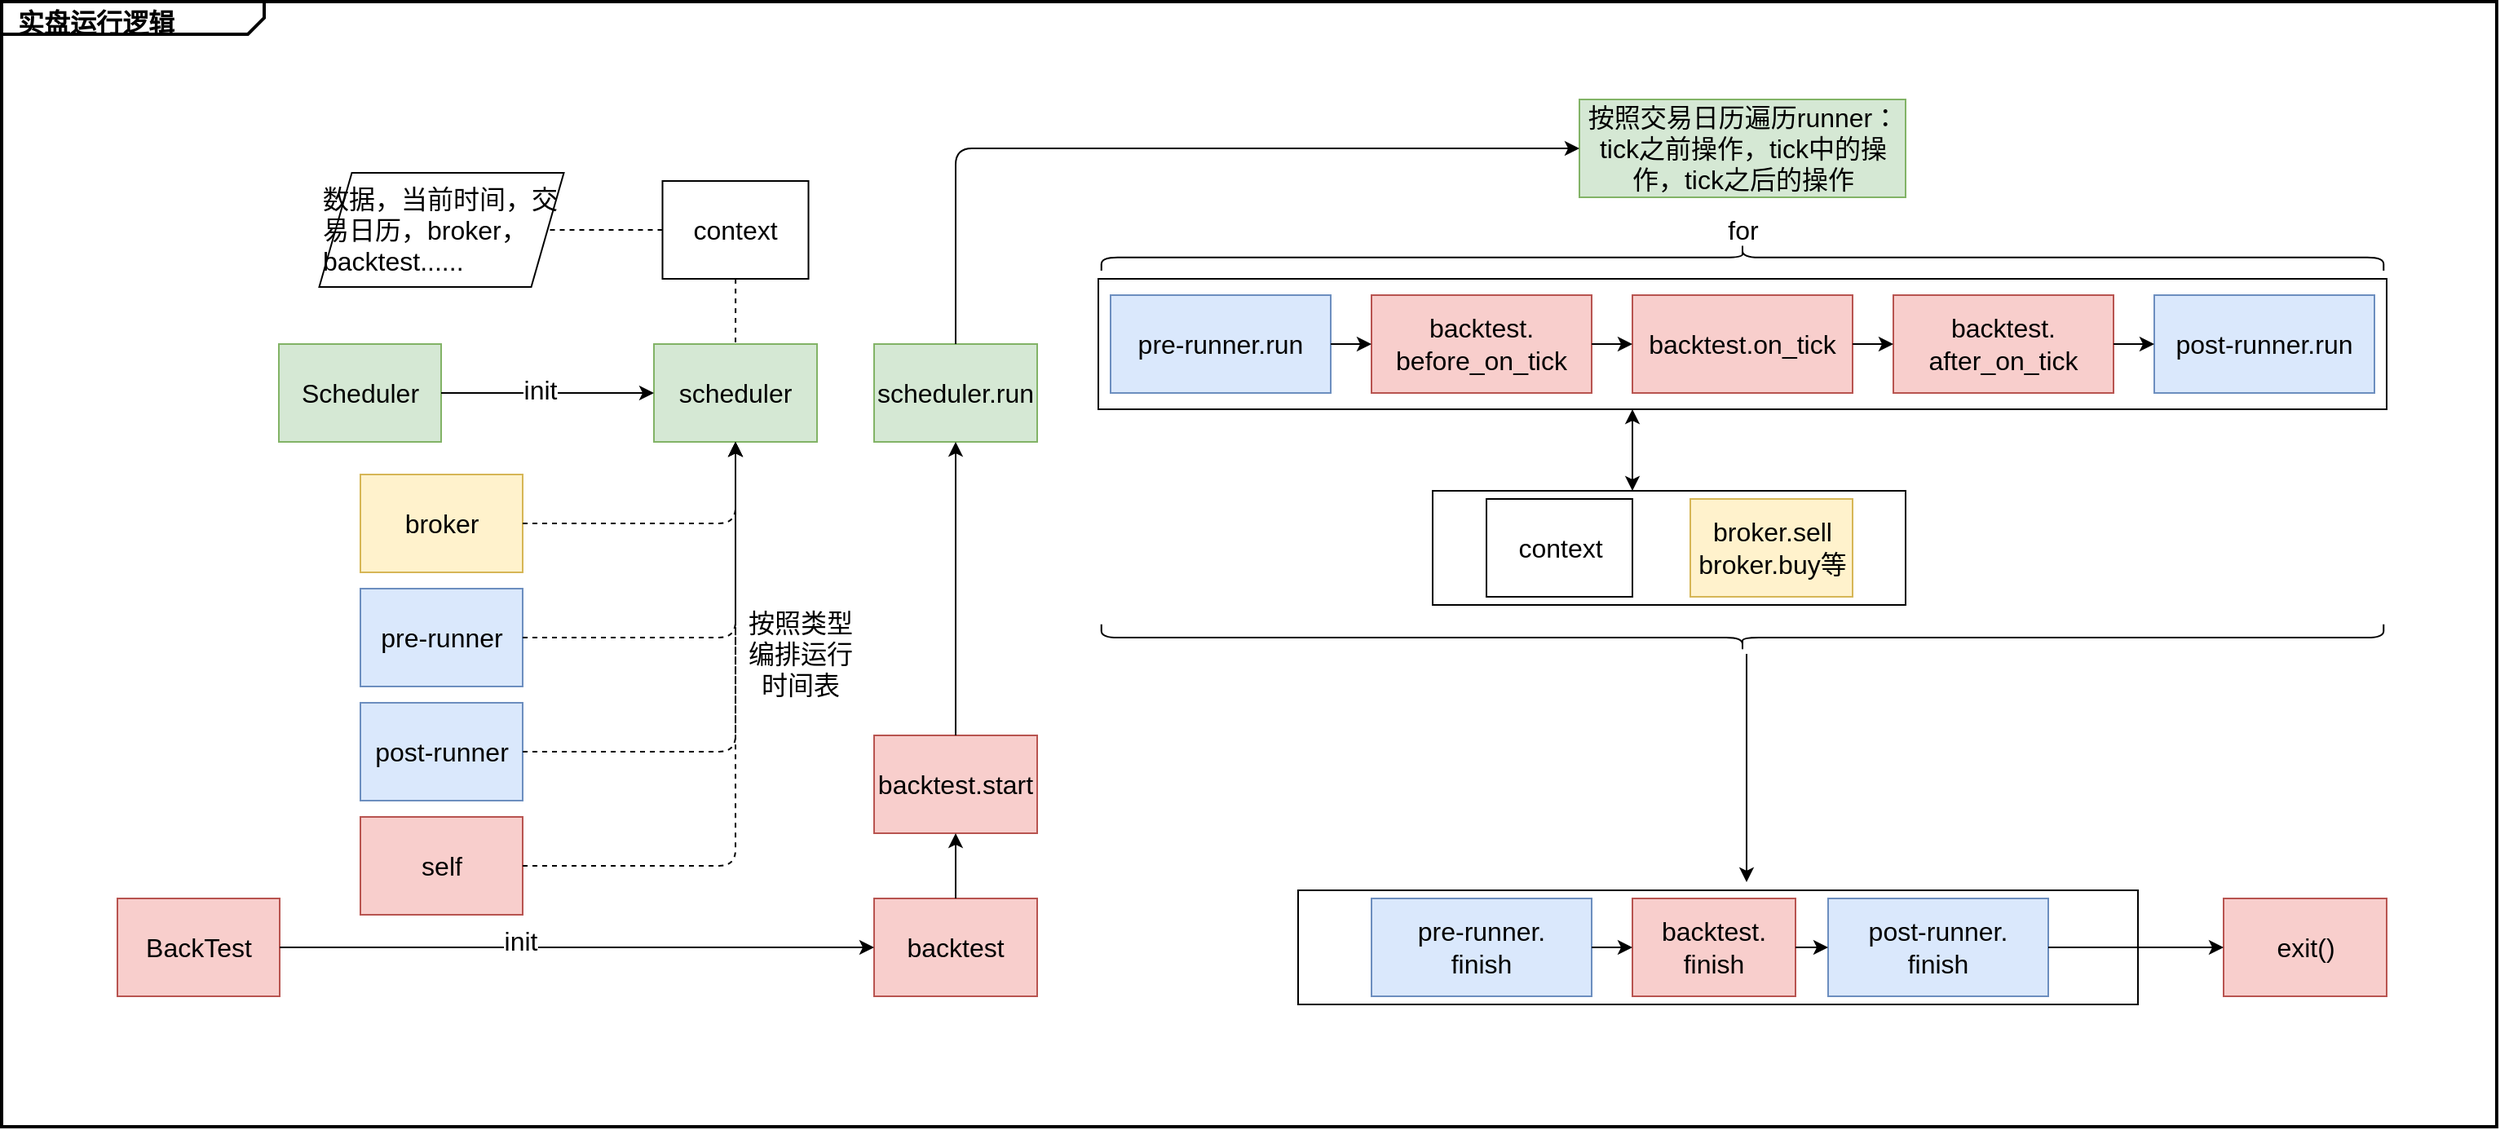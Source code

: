 <mxfile version="14.6.13" type="github">
  <diagram name="Page-1" id="929967ad-93f9-6ef4-fab6-5d389245f69c">
    <mxGraphModel dx="3179.5" dy="794" grid="1" gridSize="10" guides="1" tooltips="1" connect="1" arrows="1" fold="1" page="1" pageScale="1.5" pageWidth="1169" pageHeight="826" background="none" math="0" shadow="0">
      <root>
        <mxCell id="0" style=";html=1;" />
        <mxCell id="1" style=";html=1;" parent="0" />
        <mxCell id="DJqlXa8Qvgp3mCInFXNU-80" value="" style="rounded=0;whiteSpace=wrap;html=1;fontSize=16;align=left;" parent="1" vertex="1">
          <mxGeometry x="725" y="925" width="515" height="70" as="geometry" />
        </mxCell>
        <mxCell id="DJqlXa8Qvgp3mCInFXNU-73" value="" style="rounded=0;whiteSpace=wrap;html=1;fontSize=16;align=left;" parent="1" vertex="1">
          <mxGeometry x="807.5" y="680" width="290" height="70" as="geometry" />
        </mxCell>
        <mxCell id="DJqlXa8Qvgp3mCInFXNU-70" value="" style="rounded=0;whiteSpace=wrap;html=1;fontSize=16;align=left;" parent="1" vertex="1">
          <mxGeometry x="602.5" y="550" width="790" height="80" as="geometry" />
        </mxCell>
        <mxCell id="1672d66443f91eb5-1" value="&lt;p style=&quot;margin: 4px 0px 0px 10px ; text-align: left ; font-size: 16px&quot;&gt;&lt;b&gt;实盘运行逻辑&lt;/b&gt;&lt;/p&gt;" style="html=1;strokeWidth=2;shape=mxgraph.sysml.package;html=1;overflow=fill;whiteSpace=wrap;gradientColor=none;fontSize=16;align=center;labelX=161;shadow=0;sketch=0;fillColor=none;connectable=0;" parent="1" vertex="1">
          <mxGeometry x="-70" y="380" width="1530" height="690" as="geometry" />
        </mxCell>
        <mxCell id="1672d66443f91eb5-13" style="edgeStyle=orthogonalEdgeStyle;rounded=0;html=1;jettySize=auto;orthogonalLoop=1;endArrow=circlePlus;endFill=0;fontSize=16;" parent="1" edge="1">
          <mxGeometry relative="1" as="geometry">
            <Array as="points">
              <mxPoint x="477" y="485" />
              <mxPoint x="517" y="485" />
            </Array>
            <mxPoint x="517" y="445" as="targetPoint" />
          </mxGeometry>
        </mxCell>
        <mxCell id="1672d66443f91eb5-15" style="edgeStyle=orthogonalEdgeStyle;rounded=0;html=1;endArrow=circlePlus;endFill=0;jettySize=auto;orthogonalLoop=1;fontSize=16;" parent="1" edge="1">
          <mxGeometry relative="1" as="geometry">
            <Array as="points">
              <mxPoint x="717" y="485" />
              <mxPoint x="517" y="485" />
            </Array>
            <mxPoint x="517" y="445" as="targetPoint" />
          </mxGeometry>
        </mxCell>
        <mxCell id="1672d66443f91eb5-21" style="edgeStyle=none;rounded=0;html=1;dashed=1;endArrow=none;endFill=0;jettySize=auto;orthogonalLoop=1;fontSize=16;" parent="1" edge="1">
          <mxGeometry relative="1" as="geometry">
            <mxPoint x="1137.417" y="605" as="sourcePoint" />
          </mxGeometry>
        </mxCell>
        <mxCell id="1672d66443f91eb5-16" style="edgeStyle=orthogonalEdgeStyle;rounded=0;html=1;endArrow=circlePlus;endFill=0;jettySize=auto;orthogonalLoop=1;entryX=0.25;entryY=1;fontSize=16;" parent="1" edge="1">
          <mxGeometry relative="1" as="geometry">
            <Array as="points">
              <mxPoint x="627" y="635" />
              <mxPoint x="677" y="635" />
            </Array>
            <mxPoint x="677" y="605" as="targetPoint" />
          </mxGeometry>
        </mxCell>
        <mxCell id="1672d66443f91eb5-17" style="edgeStyle=orthogonalEdgeStyle;rounded=0;html=1;endArrow=circlePlus;endFill=0;jettySize=auto;orthogonalLoop=1;entryX=0.5;entryY=1;fontSize=16;" parent="1" edge="1">
          <mxGeometry relative="1" as="geometry">
            <Array as="points">
              <mxPoint x="817" y="635" />
              <mxPoint x="717" y="635" />
            </Array>
            <mxPoint x="817" y="655" as="sourcePoint" />
          </mxGeometry>
        </mxCell>
        <mxCell id="1672d66443f91eb5-18" style="edgeStyle=orthogonalEdgeStyle;rounded=0;html=1;endArrow=circlePlus;endFill=0;jettySize=auto;orthogonalLoop=1;entryX=0.75;entryY=1;fontSize=16;" parent="1" edge="1">
          <mxGeometry relative="1" as="geometry">
            <Array as="points">
              <mxPoint x="1017" y="625" />
              <mxPoint x="757" y="625" />
            </Array>
            <mxPoint x="1017" y="655" as="sourcePoint" />
          </mxGeometry>
        </mxCell>
        <mxCell id="1672d66443f91eb5-22" style="edgeStyle=none;rounded=0;html=1;dashed=1;endArrow=none;endFill=0;jettySize=auto;orthogonalLoop=1;fontSize=16;" parent="1" edge="1">
          <mxGeometry relative="1" as="geometry">
            <mxPoint x="1017" y="425" as="targetPoint" />
          </mxGeometry>
        </mxCell>
        <mxCell id="1672d66443f91eb5-14" style="edgeStyle=orthogonalEdgeStyle;rounded=0;html=1;endArrow=circlePlus;endFill=0;jettySize=auto;orthogonalLoop=1;fontSize=16;" parent="1" edge="1">
          <mxGeometry relative="1" as="geometry">
            <Array as="points">
              <mxPoint x="477" y="755" />
              <mxPoint x="477" y="755" />
            </Array>
            <mxPoint x="477" y="615" as="targetPoint" />
          </mxGeometry>
        </mxCell>
        <mxCell id="1672d66443f91eb5-19" style="rounded=0;html=1;endArrow=none;endFill=0;jettySize=auto;orthogonalLoop=1;dashed=1;fontSize=16;" parent="1" edge="1">
          <mxGeometry relative="1" as="geometry">
            <mxPoint x="1000.03" y="725" as="targetPoint" />
          </mxGeometry>
        </mxCell>
        <mxCell id="1672d66443f91eb5-20" style="edgeStyle=none;rounded=0;html=1;dashed=1;endArrow=none;endFill=0;jettySize=auto;orthogonalLoop=1;fontSize=16;" parent="1" edge="1">
          <mxGeometry relative="1" as="geometry">
            <mxPoint x="1187" y="605" as="targetPoint" />
          </mxGeometry>
        </mxCell>
        <mxCell id="DJqlXa8Qvgp3mCInFXNU-1" value="Scheduler" style="rounded=0;whiteSpace=wrap;html=1;fontSize=16;fillColor=#d5e8d4;strokeColor=#82b366;" parent="1" vertex="1">
          <mxGeometry x="100" y="590" width="99.5" height="60" as="geometry" />
        </mxCell>
        <mxCell id="DJqlXa8Qvgp3mCInFXNU-2" value="scheduler" style="rounded=0;whiteSpace=wrap;html=1;fontSize=16;fillColor=#d5e8d4;strokeColor=#82b366;" parent="1" vertex="1">
          <mxGeometry x="330" y="590" width="100" height="60" as="geometry" />
        </mxCell>
        <mxCell id="DJqlXa8Qvgp3mCInFXNU-3" value="" style="endArrow=classic;startArrow=none;html=1;fontSize=16;startFill=0;" parent="1" source="DJqlXa8Qvgp3mCInFXNU-1" target="DJqlXa8Qvgp3mCInFXNU-2" edge="1">
          <mxGeometry width="50" height="50" relative="1" as="geometry">
            <mxPoint x="730" y="640" as="sourcePoint" />
            <mxPoint x="780" y="590" as="targetPoint" />
          </mxGeometry>
        </mxCell>
        <mxCell id="DJqlXa8Qvgp3mCInFXNU-4" value="init" style="edgeLabel;html=1;align=center;verticalAlign=middle;resizable=0;points=[];fontSize=16;" parent="DJqlXa8Qvgp3mCInFXNU-3" vertex="1" connectable="0">
          <mxGeometry x="-0.08" y="2" relative="1" as="geometry">
            <mxPoint as="offset" />
          </mxGeometry>
        </mxCell>
        <mxCell id="DJqlXa8Qvgp3mCInFXNU-27" value="" style="edgeStyle=orthogonalEdgeStyle;rounded=0;orthogonalLoop=1;jettySize=auto;html=1;startArrow=none;startFill=0;endArrow=none;endFill=0;fontSize=16;dashed=1;" parent="1" source="DJqlXa8Qvgp3mCInFXNU-5" target="DJqlXa8Qvgp3mCInFXNU-66" edge="1">
          <mxGeometry relative="1" as="geometry">
            <mxPoint x="270" y="520" as="targetPoint" />
          </mxGeometry>
        </mxCell>
        <mxCell id="DJqlXa8Qvgp3mCInFXNU-5" value="context" style="rounded=0;whiteSpace=wrap;html=1;fontSize=16;" parent="1" vertex="1">
          <mxGeometry x="335.25" y="490" width="89.5" height="60" as="geometry" />
        </mxCell>
        <mxCell id="DJqlXa8Qvgp3mCInFXNU-16" value="BackTest" style="rounded=0;whiteSpace=wrap;html=1;fontSize=16;fillColor=#f8cecc;strokeColor=#b85450;" parent="1" vertex="1">
          <mxGeometry x="1" y="930" width="99.5" height="60" as="geometry" />
        </mxCell>
        <mxCell id="DJqlXa8Qvgp3mCInFXNU-17" value="backtest" style="rounded=0;whiteSpace=wrap;html=1;fontSize=16;fillColor=#f8cecc;strokeColor=#b85450;" parent="1" vertex="1">
          <mxGeometry x="465" y="930" width="100" height="60" as="geometry" />
        </mxCell>
        <mxCell id="DJqlXa8Qvgp3mCInFXNU-18" value="" style="edgeStyle=orthogonalEdgeStyle;rounded=0;orthogonalLoop=1;jettySize=auto;html=1;startArrow=none;startFill=0;endArrow=classic;endFill=1;fontSize=16;" parent="1" source="DJqlXa8Qvgp3mCInFXNU-16" target="DJqlXa8Qvgp3mCInFXNU-17" edge="1">
          <mxGeometry relative="1" as="geometry">
            <mxPoint x="560" y="789.5" as="sourcePoint" />
            <mxPoint x="640" y="789.5" as="targetPoint" />
          </mxGeometry>
        </mxCell>
        <mxCell id="DJqlXa8Qvgp3mCInFXNU-19" value="init" style="edgeLabel;html=1;align=center;verticalAlign=middle;resizable=0;points=[];fontSize=16;" parent="DJqlXa8Qvgp3mCInFXNU-18" vertex="1" connectable="0">
          <mxGeometry x="-0.191" y="4" relative="1" as="geometry">
            <mxPoint as="offset" />
          </mxGeometry>
        </mxCell>
        <mxCell id="DJqlXa8Qvgp3mCInFXNU-29" value="broker" style="rounded=0;whiteSpace=wrap;html=1;fontSize=16;fillColor=#fff2cc;strokeColor=#d6b656;" parent="1" vertex="1">
          <mxGeometry x="150" y="670" width="99.5" height="60" as="geometry" />
        </mxCell>
        <mxCell id="DJqlXa8Qvgp3mCInFXNU-30" value="pre-runner" style="rounded=0;whiteSpace=wrap;html=1;fontSize=16;fillColor=#dae8fc;strokeColor=#6c8ebf;" parent="1" vertex="1">
          <mxGeometry x="150" y="740" width="99.5" height="60" as="geometry" />
        </mxCell>
        <mxCell id="DJqlXa8Qvgp3mCInFXNU-31" value="self" style="rounded=0;whiteSpace=wrap;html=1;fontSize=16;fillColor=#f8cecc;strokeColor=#b85450;" parent="1" vertex="1">
          <mxGeometry x="150" y="880" width="99.5" height="60" as="geometry" />
        </mxCell>
        <mxCell id="DJqlXa8Qvgp3mCInFXNU-32" value="" style="endArrow=classic;html=1;dashed=1;fontSize=16;" parent="1" source="DJqlXa8Qvgp3mCInFXNU-29" target="DJqlXa8Qvgp3mCInFXNU-2" edge="1">
          <mxGeometry width="50" height="50" relative="1" as="geometry">
            <mxPoint x="400" y="810" as="sourcePoint" />
            <mxPoint x="450" y="760" as="targetPoint" />
            <Array as="points">
              <mxPoint x="380" y="700" />
            </Array>
          </mxGeometry>
        </mxCell>
        <mxCell id="DJqlXa8Qvgp3mCInFXNU-33" value="" style="endArrow=classic;html=1;dashed=1;fontSize=16;" parent="1" source="DJqlXa8Qvgp3mCInFXNU-30" target="DJqlXa8Qvgp3mCInFXNU-2" edge="1">
          <mxGeometry width="50" height="50" relative="1" as="geometry">
            <mxPoint x="350" y="850" as="sourcePoint" />
            <mxPoint x="400" y="800" as="targetPoint" />
            <Array as="points">
              <mxPoint x="380" y="770" />
            </Array>
          </mxGeometry>
        </mxCell>
        <mxCell id="DJqlXa8Qvgp3mCInFXNU-34" value="" style="endArrow=classic;html=1;dashed=1;fontSize=16;" parent="1" source="DJqlXa8Qvgp3mCInFXNU-31" target="DJqlXa8Qvgp3mCInFXNU-2" edge="1">
          <mxGeometry width="50" height="50" relative="1" as="geometry">
            <mxPoint x="320" y="910" as="sourcePoint" />
            <mxPoint x="360" y="760" as="targetPoint" />
            <Array as="points">
              <mxPoint x="380" y="910" />
            </Array>
          </mxGeometry>
        </mxCell>
        <mxCell id="DJqlXa8Qvgp3mCInFXNU-35" value="按照类型编排运行时间表" style="text;html=1;strokeColor=none;fillColor=none;align=center;verticalAlign=middle;whiteSpace=wrap;rounded=0;shadow=0;dashed=1;sketch=0;fontSize=16;" parent="1" vertex="1">
          <mxGeometry x="385" y="770" width="70" height="20" as="geometry" />
        </mxCell>
        <mxCell id="DJqlXa8Qvgp3mCInFXNU-36" value="" style="edgeStyle=orthogonalEdgeStyle;rounded=0;orthogonalLoop=1;jettySize=auto;html=1;startArrow=none;startFill=0;endArrow=none;endFill=0;fontSize=16;dashed=1;" parent="1" source="DJqlXa8Qvgp3mCInFXNU-5" target="DJqlXa8Qvgp3mCInFXNU-2" edge="1">
          <mxGeometry relative="1" as="geometry">
            <mxPoint x="390.1" y="500" as="sourcePoint" />
            <mxPoint x="390" y="450" as="targetPoint" />
          </mxGeometry>
        </mxCell>
        <mxCell id="DJqlXa8Qvgp3mCInFXNU-37" value="scheduler.run" style="rounded=0;whiteSpace=wrap;html=1;fontSize=16;fillColor=#d5e8d4;strokeColor=#82b366;" parent="1" vertex="1">
          <mxGeometry x="465" y="590" width="100" height="60" as="geometry" />
        </mxCell>
        <mxCell id="DJqlXa8Qvgp3mCInFXNU-39" value="backtest.start" style="rounded=0;whiteSpace=wrap;html=1;fontSize=16;fillColor=#f8cecc;strokeColor=#b85450;" parent="1" vertex="1">
          <mxGeometry x="465" y="830" width="100" height="60" as="geometry" />
        </mxCell>
        <mxCell id="DJqlXa8Qvgp3mCInFXNU-40" value="" style="endArrow=classic;html=1;fontSize=16;" parent="1" source="DJqlXa8Qvgp3mCInFXNU-39" target="DJqlXa8Qvgp3mCInFXNU-37" edge="1">
          <mxGeometry width="50" height="50" relative="1" as="geometry">
            <mxPoint x="500" y="780" as="sourcePoint" />
            <mxPoint x="550" y="730" as="targetPoint" />
          </mxGeometry>
        </mxCell>
        <mxCell id="DJqlXa8Qvgp3mCInFXNU-41" value="" style="endArrow=classic;html=1;fontSize=16;" parent="1" source="DJqlXa8Qvgp3mCInFXNU-17" target="DJqlXa8Qvgp3mCInFXNU-39" edge="1">
          <mxGeometry width="50" height="50" relative="1" as="geometry">
            <mxPoint x="740" y="930" as="sourcePoint" />
            <mxPoint x="740" y="750" as="targetPoint" />
          </mxGeometry>
        </mxCell>
        <mxCell id="DJqlXa8Qvgp3mCInFXNU-44" value="按照交易日历遍历runner：tick之前操作，tick中的操作，tick之后的操作" style="rounded=0;whiteSpace=wrap;html=1;fontSize=16;fillColor=#d5e8d4;strokeColor=#82b366;" parent="1" vertex="1">
          <mxGeometry x="897.5" y="440" width="200" height="60" as="geometry" />
        </mxCell>
        <mxCell id="DJqlXa8Qvgp3mCInFXNU-45" value="backtest.on_tick" style="rounded=0;whiteSpace=wrap;html=1;fontSize=16;fillColor=#f8cecc;strokeColor=#b85450;" parent="1" vertex="1">
          <mxGeometry x="930" y="560" width="135" height="60" as="geometry" />
        </mxCell>
        <mxCell id="DJqlXa8Qvgp3mCInFXNU-46" value="" style="endArrow=classic;html=1;fontSize=16;" parent="1" source="DJqlXa8Qvgp3mCInFXNU-37" target="DJqlXa8Qvgp3mCInFXNU-44" edge="1">
          <mxGeometry width="50" height="50" relative="1" as="geometry">
            <mxPoint x="540" y="730" as="sourcePoint" />
            <mxPoint x="590" y="680" as="targetPoint" />
            <Array as="points">
              <mxPoint x="515" y="470" />
            </Array>
          </mxGeometry>
        </mxCell>
        <mxCell id="DJqlXa8Qvgp3mCInFXNU-47" value="" style="shape=curlyBracket;whiteSpace=wrap;html=1;rounded=1;fontSize=16;align=left;rotation=90;" parent="1" vertex="1">
          <mxGeometry x="989.38" y="143.75" width="16.25" height="786.25" as="geometry" />
        </mxCell>
        <mxCell id="DJqlXa8Qvgp3mCInFXNU-48" value="for" style="text;html=1;strokeColor=none;fillColor=none;align=center;verticalAlign=middle;whiteSpace=wrap;rounded=0;fontSize=16;" parent="1" vertex="1">
          <mxGeometry x="977.5" y="510" width="40" height="20" as="geometry" />
        </mxCell>
        <mxCell id="DJqlXa8Qvgp3mCInFXNU-49" value="broker.sell&lt;br&gt;broker.buy等" style="rounded=0;whiteSpace=wrap;html=1;fontSize=16;fillColor=#fff2cc;strokeColor=#d6b656;" parent="1" vertex="1">
          <mxGeometry x="965.5" y="685" width="99.5" height="60" as="geometry" />
        </mxCell>
        <mxCell id="DJqlXa8Qvgp3mCInFXNU-50" value="pre-runner.run" style="rounded=0;whiteSpace=wrap;html=1;fontSize=16;fillColor=#dae8fc;strokeColor=#6c8ebf;" parent="1" vertex="1">
          <mxGeometry x="610" y="560" width="135" height="60" as="geometry" />
        </mxCell>
        <mxCell id="DJqlXa8Qvgp3mCInFXNU-52" value="backtest.&lt;br&gt;before_on_tick" style="rounded=0;whiteSpace=wrap;html=1;fontSize=16;fillColor=#f8cecc;strokeColor=#b85450;" parent="1" vertex="1">
          <mxGeometry x="770" y="560" width="135" height="60" as="geometry" />
        </mxCell>
        <mxCell id="DJqlXa8Qvgp3mCInFXNU-53" value="backtest.&lt;br&gt;after_on_tick" style="rounded=0;whiteSpace=wrap;html=1;fontSize=16;fillColor=#f8cecc;strokeColor=#b85450;" parent="1" vertex="1">
          <mxGeometry x="1090" y="560" width="135" height="60" as="geometry" />
        </mxCell>
        <mxCell id="DJqlXa8Qvgp3mCInFXNU-54" value="post-runner.run" style="rounded=0;whiteSpace=wrap;html=1;fontSize=16;fillColor=#dae8fc;strokeColor=#6c8ebf;" parent="1" vertex="1">
          <mxGeometry x="1250" y="560" width="135" height="60" as="geometry" />
        </mxCell>
        <mxCell id="DJqlXa8Qvgp3mCInFXNU-55" value="" style="endArrow=classic;html=1;fontSize=16;" parent="1" source="DJqlXa8Qvgp3mCInFXNU-50" target="DJqlXa8Qvgp3mCInFXNU-52" edge="1">
          <mxGeometry width="50" height="50" relative="1" as="geometry">
            <mxPoint x="400" y="870" as="sourcePoint" />
            <mxPoint x="450" y="820" as="targetPoint" />
          </mxGeometry>
        </mxCell>
        <mxCell id="DJqlXa8Qvgp3mCInFXNU-56" value="" style="endArrow=classic;html=1;fontSize=16;" parent="1" source="DJqlXa8Qvgp3mCInFXNU-52" target="DJqlXa8Qvgp3mCInFXNU-45" edge="1">
          <mxGeometry width="50" height="50" relative="1" as="geometry">
            <mxPoint x="722" y="690" as="sourcePoint" />
            <mxPoint x="730" y="650" as="targetPoint" />
          </mxGeometry>
        </mxCell>
        <mxCell id="DJqlXa8Qvgp3mCInFXNU-59" value="" style="endArrow=classic;html=1;fontSize=16;" parent="1" source="DJqlXa8Qvgp3mCInFXNU-45" target="DJqlXa8Qvgp3mCInFXNU-53" edge="1">
          <mxGeometry width="50" height="50" relative="1" as="geometry">
            <mxPoint x="730" y="710" as="sourcePoint" />
            <mxPoint x="730" y="740" as="targetPoint" />
          </mxGeometry>
        </mxCell>
        <mxCell id="DJqlXa8Qvgp3mCInFXNU-60" value="" style="endArrow=classic;html=1;fontSize=16;" parent="1" source="DJqlXa8Qvgp3mCInFXNU-53" target="DJqlXa8Qvgp3mCInFXNU-54" edge="1">
          <mxGeometry width="50" height="50" relative="1" as="geometry">
            <mxPoint x="740" y="720" as="sourcePoint" />
            <mxPoint x="740" y="750" as="targetPoint" />
          </mxGeometry>
        </mxCell>
        <mxCell id="DJqlXa8Qvgp3mCInFXNU-63" value="post-runner" style="rounded=0;whiteSpace=wrap;html=1;fontSize=16;fillColor=#dae8fc;strokeColor=#6c8ebf;" parent="1" vertex="1">
          <mxGeometry x="150" y="810" width="99.5" height="60" as="geometry" />
        </mxCell>
        <mxCell id="DJqlXa8Qvgp3mCInFXNU-64" value="" style="endArrow=classic;html=1;dashed=1;fontSize=16;" parent="1" source="DJqlXa8Qvgp3mCInFXNU-63" target="DJqlXa8Qvgp3mCInFXNU-2" edge="1">
          <mxGeometry width="50" height="50" relative="1" as="geometry">
            <mxPoint x="259.5" y="710" as="sourcePoint" />
            <mxPoint x="390" y="660" as="targetPoint" />
            <Array as="points">
              <mxPoint x="380" y="840" />
            </Array>
          </mxGeometry>
        </mxCell>
        <mxCell id="DJqlXa8Qvgp3mCInFXNU-65" style="edgeStyle=orthogonalEdgeStyle;rounded=0;orthogonalLoop=1;jettySize=auto;html=1;exitX=0.5;exitY=1;exitDx=0;exitDy=0;dashed=1;startArrow=none;startFill=0;endArrow=none;endFill=0;fontSize=16;" parent="1" source="DJqlXa8Qvgp3mCInFXNU-35" target="DJqlXa8Qvgp3mCInFXNU-35" edge="1">
          <mxGeometry relative="1" as="geometry" />
        </mxCell>
        <mxCell id="DJqlXa8Qvgp3mCInFXNU-66" value="&lt;span&gt;数据，当前时间，交易日历，broker，backtest......&lt;/span&gt;" style="shape=parallelogram;perimeter=parallelogramPerimeter;whiteSpace=wrap;html=1;fixedSize=1;rounded=0;fontSize=16;align=left;" parent="1" vertex="1">
          <mxGeometry x="124.75" y="485" width="150" height="70" as="geometry" />
        </mxCell>
        <mxCell id="DJqlXa8Qvgp3mCInFXNU-67" value="context" style="rounded=0;whiteSpace=wrap;html=1;fontSize=16;" parent="1" vertex="1">
          <mxGeometry x="840.5" y="685" width="89.5" height="60" as="geometry" />
        </mxCell>
        <mxCell id="DJqlXa8Qvgp3mCInFXNU-74" value="" style="endArrow=classic;startArrow=classic;html=1;fontSize=16;" parent="1" edge="1">
          <mxGeometry width="50" height="50" relative="1" as="geometry">
            <mxPoint x="930" y="680" as="sourcePoint" />
            <mxPoint x="930" y="630" as="targetPoint" />
          </mxGeometry>
        </mxCell>
        <mxCell id="DJqlXa8Qvgp3mCInFXNU-76" value="backtest.&lt;br&gt;finish" style="rounded=0;whiteSpace=wrap;html=1;fontSize=16;fillColor=#f8cecc;strokeColor=#b85450;" parent="1" vertex="1">
          <mxGeometry x="930" y="930" width="100" height="60" as="geometry" />
        </mxCell>
        <mxCell id="DJqlXa8Qvgp3mCInFXNU-77" value="pre-runner.&lt;br&gt;finish" style="rounded=0;whiteSpace=wrap;html=1;fontSize=16;fillColor=#dae8fc;strokeColor=#6c8ebf;" parent="1" vertex="1">
          <mxGeometry x="770" y="930" width="135" height="60" as="geometry" />
        </mxCell>
        <mxCell id="DJqlXa8Qvgp3mCInFXNU-78" value="post-runner.&lt;br&gt;finish" style="rounded=0;whiteSpace=wrap;html=1;fontSize=16;fillColor=#dae8fc;strokeColor=#6c8ebf;" parent="1" vertex="1">
          <mxGeometry x="1050" y="930" width="135" height="60" as="geometry" />
        </mxCell>
        <mxCell id="DJqlXa8Qvgp3mCInFXNU-79" value="" style="shape=curlyBracket;whiteSpace=wrap;html=1;rounded=1;fontSize=16;align=left;rotation=-90;" parent="1" vertex="1">
          <mxGeometry x="989.38" y="376.88" width="16.25" height="786.25" as="geometry" />
        </mxCell>
        <mxCell id="DJqlXa8Qvgp3mCInFXNU-81" value="" style="endArrow=classic;html=1;fontSize=16;" parent="1" edge="1">
          <mxGeometry width="50" height="50" relative="1" as="geometry">
            <mxPoint x="1000" y="780" as="sourcePoint" />
            <mxPoint x="1000" y="920" as="targetPoint" />
          </mxGeometry>
        </mxCell>
        <mxCell id="DJqlXa8Qvgp3mCInFXNU-83" value="" style="endArrow=classic;html=1;fontSize=16;" parent="1" source="DJqlXa8Qvgp3mCInFXNU-77" target="DJqlXa8Qvgp3mCInFXNU-76" edge="1">
          <mxGeometry width="50" height="50" relative="1" as="geometry">
            <mxPoint x="1000" y="870" as="sourcePoint" />
            <mxPoint x="1050" y="820" as="targetPoint" />
          </mxGeometry>
        </mxCell>
        <mxCell id="DJqlXa8Qvgp3mCInFXNU-84" value="" style="endArrow=classic;html=1;fontSize=16;" parent="1" source="DJqlXa8Qvgp3mCInFXNU-76" target="DJqlXa8Qvgp3mCInFXNU-78" edge="1">
          <mxGeometry width="50" height="50" relative="1" as="geometry">
            <mxPoint x="1050" y="920" as="sourcePoint" />
            <mxPoint x="1100" y="870" as="targetPoint" />
          </mxGeometry>
        </mxCell>
        <mxCell id="DJqlXa8Qvgp3mCInFXNU-85" value="exit()" style="rounded=0;whiteSpace=wrap;html=1;fontSize=16;fillColor=#f8cecc;strokeColor=#b85450;" parent="1" vertex="1">
          <mxGeometry x="1292.5" y="930" width="100" height="60" as="geometry" />
        </mxCell>
        <mxCell id="DJqlXa8Qvgp3mCInFXNU-86" value="" style="endArrow=classic;html=1;fontSize=16;" parent="1" source="DJqlXa8Qvgp3mCInFXNU-78" target="DJqlXa8Qvgp3mCInFXNU-85" edge="1">
          <mxGeometry width="50" height="50" relative="1" as="geometry">
            <mxPoint x="1240" y="910" as="sourcePoint" />
            <mxPoint x="1290" y="860" as="targetPoint" />
          </mxGeometry>
        </mxCell>
      </root>
    </mxGraphModel>
  </diagram>
</mxfile>
